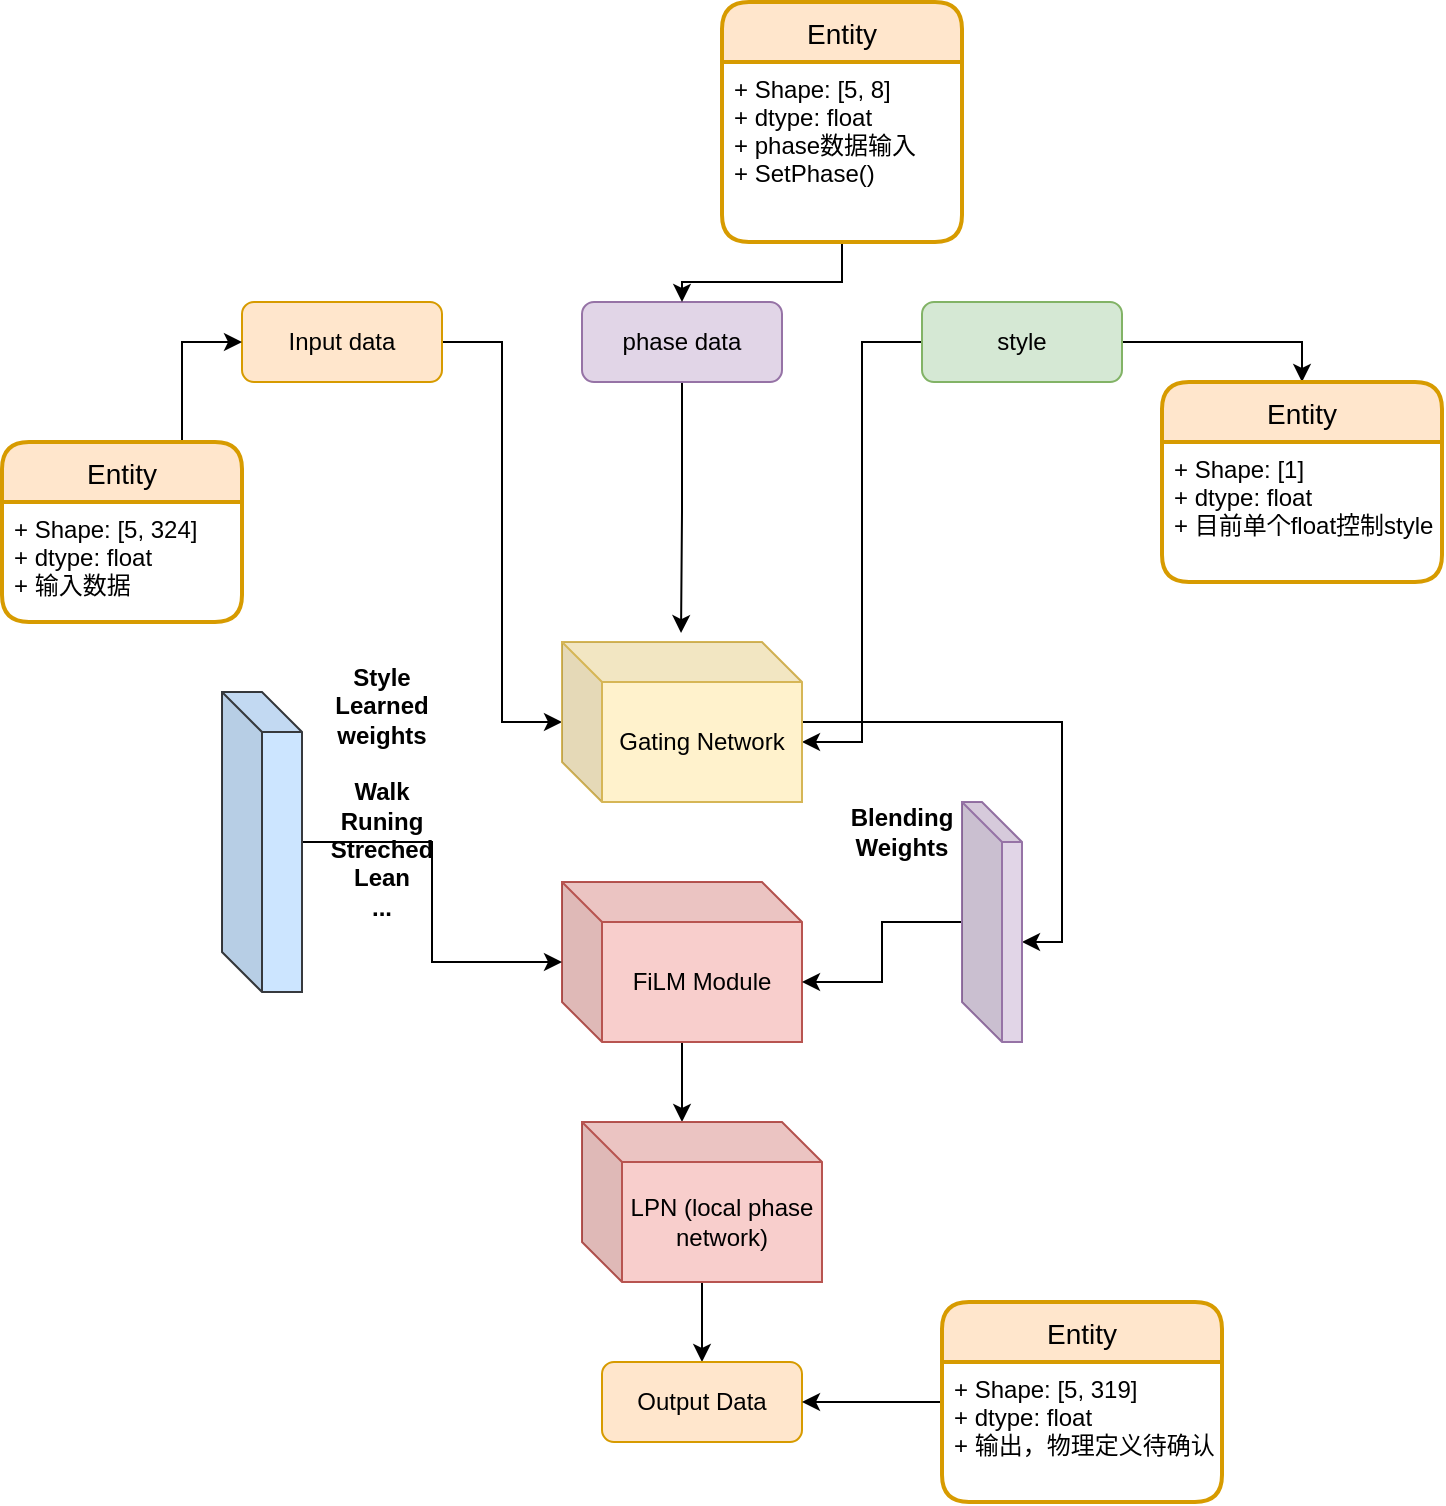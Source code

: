 <mxfile version="18.0.7" type="github">
  <diagram id="0N8eA_yL3qV1ItSrtyGo" name="Page-1">
    <mxGraphModel dx="1008" dy="919" grid="1" gridSize="10" guides="1" tooltips="1" connect="1" arrows="1" fold="1" page="1" pageScale="1" pageWidth="850" pageHeight="1100" math="0" shadow="0">
      <root>
        <mxCell id="0" />
        <mxCell id="1" parent="0" />
        <mxCell id="xkfi9JevkNU3P3AcEOtR-18" style="edgeStyle=orthogonalEdgeStyle;rounded=0;orthogonalLoop=1;jettySize=auto;html=1;entryX=0;entryY=0.5;entryDx=0;entryDy=0;entryPerimeter=0;" edge="1" parent="1" source="xkfi9JevkNU3P3AcEOtR-1" target="xkfi9JevkNU3P3AcEOtR-17">
          <mxGeometry relative="1" as="geometry" />
        </mxCell>
        <mxCell id="xkfi9JevkNU3P3AcEOtR-1" value="Input data" style="rounded=1;whiteSpace=wrap;html=1;fillColor=#ffe6cc;strokeColor=#d79b00;" vertex="1" parent="1">
          <mxGeometry x="220" y="280" width="100" height="40" as="geometry" />
        </mxCell>
        <mxCell id="xkfi9JevkNU3P3AcEOtR-15" style="edgeStyle=orthogonalEdgeStyle;rounded=0;orthogonalLoop=1;jettySize=auto;html=1;entryX=0.5;entryY=0;entryDx=0;entryDy=0;" edge="1" parent="1" source="xkfi9JevkNU3P3AcEOtR-2" target="xkfi9JevkNU3P3AcEOtR-13">
          <mxGeometry relative="1" as="geometry" />
        </mxCell>
        <mxCell id="xkfi9JevkNU3P3AcEOtR-20" style="edgeStyle=orthogonalEdgeStyle;rounded=0;orthogonalLoop=1;jettySize=auto;html=1;entryX=0;entryY=0;entryDx=120;entryDy=50;entryPerimeter=0;" edge="1" parent="1" source="xkfi9JevkNU3P3AcEOtR-2" target="xkfi9JevkNU3P3AcEOtR-17">
          <mxGeometry relative="1" as="geometry" />
        </mxCell>
        <mxCell id="xkfi9JevkNU3P3AcEOtR-2" value="style" style="rounded=1;whiteSpace=wrap;html=1;fillColor=#d5e8d4;strokeColor=#82b366;" vertex="1" parent="1">
          <mxGeometry x="560" y="280" width="100" height="40" as="geometry" />
        </mxCell>
        <mxCell id="xkfi9JevkNU3P3AcEOtR-19" style="edgeStyle=orthogonalEdgeStyle;rounded=0;orthogonalLoop=1;jettySize=auto;html=1;entryX=0.496;entryY=-0.056;entryDx=0;entryDy=0;entryPerimeter=0;" edge="1" parent="1" source="xkfi9JevkNU3P3AcEOtR-3" target="xkfi9JevkNU3P3AcEOtR-17">
          <mxGeometry relative="1" as="geometry" />
        </mxCell>
        <mxCell id="xkfi9JevkNU3P3AcEOtR-3" value="phase data" style="rounded=1;whiteSpace=wrap;html=1;fillColor=#e1d5e7;strokeColor=#9673a6;" vertex="1" parent="1">
          <mxGeometry x="390" y="280" width="100" height="40" as="geometry" />
        </mxCell>
        <mxCell id="xkfi9JevkNU3P3AcEOtR-9" style="edgeStyle=orthogonalEdgeStyle;rounded=0;orthogonalLoop=1;jettySize=auto;html=1;exitX=0.75;exitY=0;exitDx=0;exitDy=0;entryX=0;entryY=0.5;entryDx=0;entryDy=0;" edge="1" parent="1" source="xkfi9JevkNU3P3AcEOtR-7" target="xkfi9JevkNU3P3AcEOtR-1">
          <mxGeometry relative="1" as="geometry" />
        </mxCell>
        <mxCell id="xkfi9JevkNU3P3AcEOtR-7" value="Entity" style="swimlane;childLayout=stackLayout;horizontal=1;startSize=30;horizontalStack=0;rounded=1;fontSize=14;fontStyle=0;strokeWidth=2;resizeParent=0;resizeLast=1;shadow=0;dashed=0;align=center;fillColor=#ffe6cc;strokeColor=#d79b00;" vertex="1" parent="1">
          <mxGeometry x="100" y="350" width="120" height="90" as="geometry" />
        </mxCell>
        <mxCell id="xkfi9JevkNU3P3AcEOtR-8" value="+ Shape: [5, 324]&#xa;+ dtype: float&#xa;+ 输入数据&#xa;" style="align=left;strokeColor=none;fillColor=none;spacingLeft=4;fontSize=12;verticalAlign=top;resizable=0;rotatable=0;part=1;" vertex="1" parent="xkfi9JevkNU3P3AcEOtR-7">
          <mxGeometry y="30" width="120" height="60" as="geometry" />
        </mxCell>
        <mxCell id="xkfi9JevkNU3P3AcEOtR-12" style="edgeStyle=orthogonalEdgeStyle;rounded=0;orthogonalLoop=1;jettySize=auto;html=1;entryX=0.5;entryY=0;entryDx=0;entryDy=0;" edge="1" parent="1" source="xkfi9JevkNU3P3AcEOtR-10" target="xkfi9JevkNU3P3AcEOtR-3">
          <mxGeometry relative="1" as="geometry" />
        </mxCell>
        <mxCell id="xkfi9JevkNU3P3AcEOtR-10" value="Entity" style="swimlane;childLayout=stackLayout;horizontal=1;startSize=30;horizontalStack=0;rounded=1;fontSize=14;fontStyle=0;strokeWidth=2;resizeParent=0;resizeLast=1;shadow=0;dashed=0;align=center;fillColor=#ffe6cc;strokeColor=#d79b00;" vertex="1" parent="1">
          <mxGeometry x="460" y="130" width="120" height="120" as="geometry" />
        </mxCell>
        <mxCell id="xkfi9JevkNU3P3AcEOtR-11" value="+ Shape: [5, 8]&#xa;+ dtype: float&#xa;+ phase数据输入&#xa;+ SetPhase()&#xa;" style="align=left;strokeColor=none;fillColor=none;spacingLeft=4;fontSize=12;verticalAlign=top;resizable=0;rotatable=0;part=1;" vertex="1" parent="xkfi9JevkNU3P3AcEOtR-10">
          <mxGeometry y="30" width="120" height="90" as="geometry" />
        </mxCell>
        <mxCell id="xkfi9JevkNU3P3AcEOtR-13" value="Entity" style="swimlane;childLayout=stackLayout;horizontal=1;startSize=30;horizontalStack=0;rounded=1;fontSize=14;fontStyle=0;strokeWidth=2;resizeParent=0;resizeLast=1;shadow=0;dashed=0;align=center;fillColor=#ffe6cc;strokeColor=#d79b00;" vertex="1" parent="1">
          <mxGeometry x="680" y="320" width="140" height="100" as="geometry" />
        </mxCell>
        <mxCell id="xkfi9JevkNU3P3AcEOtR-14" value="+ Shape: [1]&#xa;+ dtype: float&#xa;+ 目前单个float控制style&#xa;" style="align=left;strokeColor=none;fillColor=none;spacingLeft=4;fontSize=12;verticalAlign=top;resizable=0;rotatable=0;part=1;" vertex="1" parent="xkfi9JevkNU3P3AcEOtR-13">
          <mxGeometry y="30" width="140" height="70" as="geometry" />
        </mxCell>
        <mxCell id="xkfi9JevkNU3P3AcEOtR-24" style="edgeStyle=orthogonalEdgeStyle;rounded=0;orthogonalLoop=1;jettySize=auto;html=1;entryX=0;entryY=0;entryDx=30;entryDy=70;entryPerimeter=0;" edge="1" parent="1" source="xkfi9JevkNU3P3AcEOtR-17" target="xkfi9JevkNU3P3AcEOtR-23">
          <mxGeometry relative="1" as="geometry" />
        </mxCell>
        <mxCell id="xkfi9JevkNU3P3AcEOtR-17" value="Gating Network" style="shape=cube;whiteSpace=wrap;html=1;boundedLbl=1;backgroundOutline=1;darkOpacity=0.05;darkOpacity2=0.1;fillColor=#fff2cc;strokeColor=#d6b656;" vertex="1" parent="1">
          <mxGeometry x="380" y="450" width="120" height="80" as="geometry" />
        </mxCell>
        <mxCell id="xkfi9JevkNU3P3AcEOtR-32" style="edgeStyle=orthogonalEdgeStyle;rounded=0;orthogonalLoop=1;jettySize=auto;html=1;entryX=0;entryY=0;entryDx=50;entryDy=0;entryPerimeter=0;" edge="1" parent="1" source="xkfi9JevkNU3P3AcEOtR-21" target="xkfi9JevkNU3P3AcEOtR-22">
          <mxGeometry relative="1" as="geometry" />
        </mxCell>
        <mxCell id="xkfi9JevkNU3P3AcEOtR-21" value="FiLM Module" style="shape=cube;whiteSpace=wrap;html=1;boundedLbl=1;backgroundOutline=1;darkOpacity=0.05;darkOpacity2=0.1;fillColor=#f8cecc;strokeColor=#b85450;" vertex="1" parent="1">
          <mxGeometry x="380" y="570" width="120" height="80" as="geometry" />
        </mxCell>
        <mxCell id="xkfi9JevkNU3P3AcEOtR-34" style="edgeStyle=orthogonalEdgeStyle;rounded=0;orthogonalLoop=1;jettySize=auto;html=1;" edge="1" parent="1" source="xkfi9JevkNU3P3AcEOtR-22" target="xkfi9JevkNU3P3AcEOtR-33">
          <mxGeometry relative="1" as="geometry" />
        </mxCell>
        <mxCell id="xkfi9JevkNU3P3AcEOtR-22" value="LPN (local phase network)" style="shape=cube;whiteSpace=wrap;html=1;boundedLbl=1;backgroundOutline=1;darkOpacity=0.05;darkOpacity2=0.1;fillColor=#f8cecc;strokeColor=#b85450;" vertex="1" parent="1">
          <mxGeometry x="390" y="690" width="120" height="80" as="geometry" />
        </mxCell>
        <mxCell id="xkfi9JevkNU3P3AcEOtR-28" style="edgeStyle=orthogonalEdgeStyle;rounded=0;orthogonalLoop=1;jettySize=auto;html=1;entryX=0;entryY=0;entryDx=120;entryDy=50;entryPerimeter=0;" edge="1" parent="1" source="xkfi9JevkNU3P3AcEOtR-23" target="xkfi9JevkNU3P3AcEOtR-21">
          <mxGeometry relative="1" as="geometry" />
        </mxCell>
        <mxCell id="xkfi9JevkNU3P3AcEOtR-23" value="" style="shape=cube;whiteSpace=wrap;html=1;boundedLbl=1;backgroundOutline=1;darkOpacity=0.05;darkOpacity2=0.1;fillColor=#e1d5e7;strokeColor=#9673a6;" vertex="1" parent="1">
          <mxGeometry x="580" y="530" width="30" height="120" as="geometry" />
        </mxCell>
        <mxCell id="xkfi9JevkNU3P3AcEOtR-25" value="Blending Weights" style="text;html=1;strokeColor=none;fillColor=none;align=center;verticalAlign=middle;whiteSpace=wrap;rounded=0;fontStyle=1" vertex="1" parent="1">
          <mxGeometry x="520" y="530" width="60" height="30" as="geometry" />
        </mxCell>
        <mxCell id="xkfi9JevkNU3P3AcEOtR-31" style="edgeStyle=orthogonalEdgeStyle;rounded=0;orthogonalLoop=1;jettySize=auto;html=1;" edge="1" parent="1" source="xkfi9JevkNU3P3AcEOtR-29" target="xkfi9JevkNU3P3AcEOtR-21">
          <mxGeometry relative="1" as="geometry" />
        </mxCell>
        <mxCell id="xkfi9JevkNU3P3AcEOtR-29" value="" style="shape=cube;whiteSpace=wrap;html=1;boundedLbl=1;backgroundOutline=1;darkOpacity=0.05;darkOpacity2=0.1;fillColor=#cce5ff;strokeColor=#36393d;" vertex="1" parent="1">
          <mxGeometry x="210" y="475" width="40" height="150" as="geometry" />
        </mxCell>
        <mxCell id="xkfi9JevkNU3P3AcEOtR-30" value="Style Learned weights&lt;br&gt;&lt;br&gt;Walk&lt;br&gt;Runing&lt;br&gt;Streched&lt;br&gt;Lean&lt;br&gt;..." style="text;html=1;strokeColor=none;fillColor=none;align=center;verticalAlign=middle;whiteSpace=wrap;rounded=0;fontStyle=1" vertex="1" parent="1">
          <mxGeometry x="260" y="510" width="60" height="30" as="geometry" />
        </mxCell>
        <mxCell id="xkfi9JevkNU3P3AcEOtR-33" value="Output Data" style="rounded=1;whiteSpace=wrap;html=1;fillColor=#ffe6cc;strokeColor=#d79b00;" vertex="1" parent="1">
          <mxGeometry x="400" y="810" width="100" height="40" as="geometry" />
        </mxCell>
        <mxCell id="xkfi9JevkNU3P3AcEOtR-37" style="edgeStyle=orthogonalEdgeStyle;rounded=0;orthogonalLoop=1;jettySize=auto;html=1;entryX=1;entryY=0.5;entryDx=0;entryDy=0;" edge="1" parent="1" source="xkfi9JevkNU3P3AcEOtR-35" target="xkfi9JevkNU3P3AcEOtR-33">
          <mxGeometry relative="1" as="geometry" />
        </mxCell>
        <mxCell id="xkfi9JevkNU3P3AcEOtR-35" value="Entity" style="swimlane;childLayout=stackLayout;horizontal=1;startSize=30;horizontalStack=0;rounded=1;fontSize=14;fontStyle=0;strokeWidth=2;resizeParent=0;resizeLast=1;shadow=0;dashed=0;align=center;fillColor=#ffe6cc;strokeColor=#d79b00;" vertex="1" parent="1">
          <mxGeometry x="570" y="780" width="140" height="100" as="geometry" />
        </mxCell>
        <mxCell id="xkfi9JevkNU3P3AcEOtR-36" value="+ Shape: [5, 319]&#xa;+ dtype: float&#xa;+ 输出，物理定义待确认&#xa;" style="align=left;strokeColor=none;fillColor=none;spacingLeft=4;fontSize=12;verticalAlign=top;resizable=0;rotatable=0;part=1;" vertex="1" parent="xkfi9JevkNU3P3AcEOtR-35">
          <mxGeometry y="30" width="140" height="70" as="geometry" />
        </mxCell>
      </root>
    </mxGraphModel>
  </diagram>
</mxfile>
